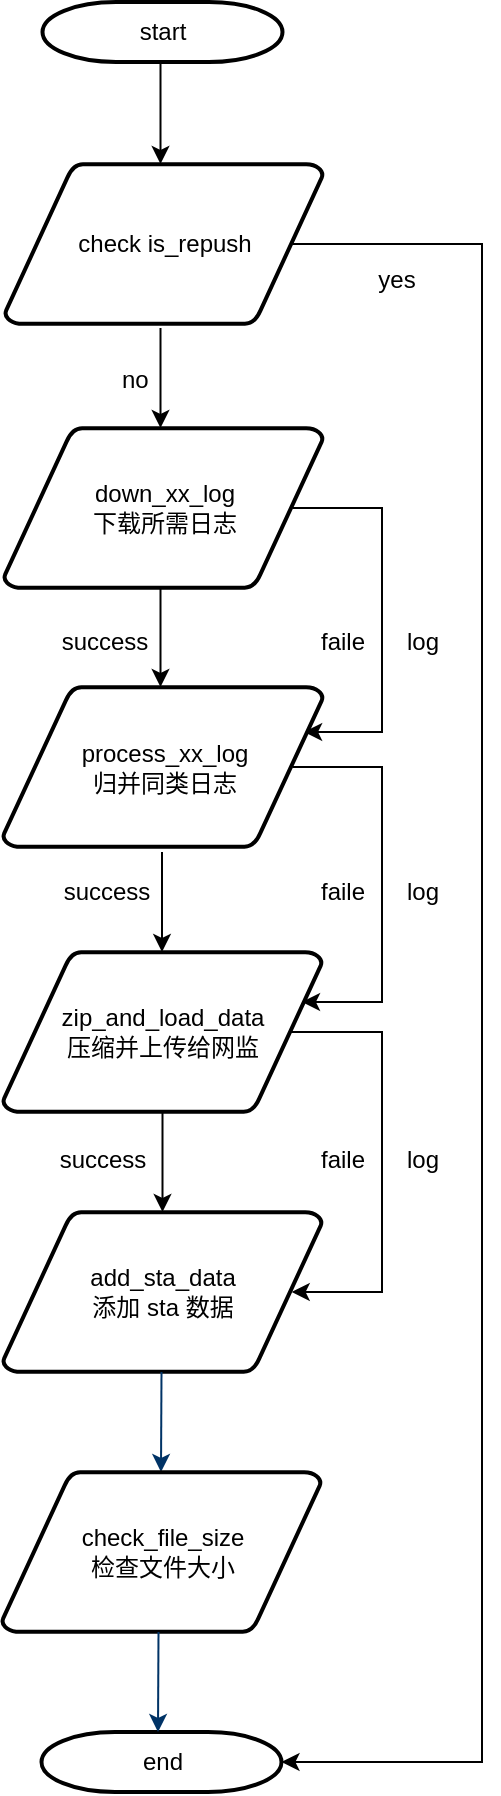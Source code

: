<mxfile version="13.6.6" type="github">
  <diagram id="6a731a19-8d31-9384-78a2-239565b7b9f0" name="Page-1">
    <mxGraphModel dx="1422" dy="794" grid="1" gridSize="10" guides="1" tooltips="1" connect="1" arrows="1" fold="1" page="1" pageScale="1" pageWidth="1169" pageHeight="827" background="#ffffff" math="0" shadow="0">
      <root>
        <mxCell id="0" />
        <mxCell id="1" parent="0" />
        <mxCell id="2" value="start" style="shape=mxgraph.flowchart.terminator;strokeWidth=2;gradientColor=none;gradientDirection=north;fontStyle=0;html=1;" parent="1" vertex="1">
          <mxGeometry x="260.25" y="95" width="120" height="30" as="geometry" />
        </mxCell>
        <mxCell id="g57g3PAnQJYOMXpyq4fn-56" value="" style="edgeStyle=orthogonalEdgeStyle;rounded=0;orthogonalLoop=1;jettySize=auto;html=1;exitX=0.905;exitY=0.5;exitDx=0;exitDy=0;exitPerimeter=0;entryX=1;entryY=0.5;entryDx=0;entryDy=0;entryPerimeter=0;" edge="1" parent="1" source="3" target="40">
          <mxGeometry relative="1" as="geometry">
            <mxPoint x="520" y="640" as="targetPoint" />
            <Array as="points">
              <mxPoint x="480" y="216" />
              <mxPoint x="480" y="975" />
            </Array>
          </mxGeometry>
        </mxCell>
        <mxCell id="3" value="check is_repush" style="shape=mxgraph.flowchart.data;strokeWidth=2;gradientColor=none;gradientDirection=north;fontStyle=0;html=1;" parent="1" vertex="1">
          <mxGeometry x="241.5" y="176" width="159" height="80" as="geometry" />
        </mxCell>
        <mxCell id="g57g3PAnQJYOMXpyq4fn-61" value="" style="edgeStyle=orthogonalEdgeStyle;rounded=0;orthogonalLoop=1;jettySize=auto;html=1;exitX=0.905;exitY=0.5;exitDx=0;exitDy=0;exitPerimeter=0;entryX=0.941;entryY=0.281;entryDx=0;entryDy=0;entryPerimeter=0;" edge="1" parent="1" source="5" target="g57g3PAnQJYOMXpyq4fn-64">
          <mxGeometry relative="1" as="geometry">
            <mxPoint x="390" y="450" as="targetPoint" />
            <Array as="points">
              <mxPoint x="430" y="348" />
              <mxPoint x="430" y="460" />
            </Array>
          </mxGeometry>
        </mxCell>
        <mxCell id="5" value="down_xx_log&lt;br&gt;下载所需日志" style="shape=mxgraph.flowchart.data;strokeWidth=2;gradientColor=none;gradientDirection=north;fontStyle=0;html=1;" parent="1" vertex="1">
          <mxGeometry x="241" y="308" width="159.5" height="80" as="geometry" />
        </mxCell>
        <mxCell id="11" value="no" style="text;fontStyle=0;html=1;strokeColor=none;gradientColor=none;fillColor=none;strokeWidth=2;" parent="1" vertex="1">
          <mxGeometry x="298" y="270" width="20" height="26" as="geometry" />
        </mxCell>
        <mxCell id="14" value="success" style="text;fontStyle=0;html=1;strokeColor=none;gradientColor=none;fillColor=none;strokeWidth=2;align=center;" parent="1" vertex="1">
          <mxGeometry x="271" y="401" width="40" height="26" as="geometry" />
        </mxCell>
        <mxCell id="40" value="end" style="shape=mxgraph.flowchart.terminator;strokeWidth=2;gradientColor=none;gradientDirection=north;fontStyle=0;html=1;" parent="1" vertex="1">
          <mxGeometry x="259.75" y="960" width="120" height="30" as="geometry" />
        </mxCell>
        <mxCell id="g57g3PAnQJYOMXpyq4fn-58" value="yes" style="text;fontStyle=0;html=1;strokeColor=none;gradientColor=none;fillColor=none;strokeWidth=2;align=center;" vertex="1" parent="1">
          <mxGeometry x="417" y="220" width="40" height="26" as="geometry" />
        </mxCell>
        <mxCell id="g57g3PAnQJYOMXpyq4fn-62" value="faile" style="text;fontStyle=0;html=1;strokeColor=none;gradientColor=none;fillColor=none;strokeWidth=2;align=center;" vertex="1" parent="1">
          <mxGeometry x="390" y="401" width="40" height="26" as="geometry" />
        </mxCell>
        <mxCell id="g57g3PAnQJYOMXpyq4fn-63" value="log" style="text;fontStyle=0;html=1;strokeColor=none;gradientColor=none;fillColor=none;strokeWidth=2;align=center;" vertex="1" parent="1">
          <mxGeometry x="430" y="401" width="40" height="26" as="geometry" />
        </mxCell>
        <mxCell id="g57g3PAnQJYOMXpyq4fn-64" value="process_xx_log&lt;br&gt;归并同类日志" style="shape=mxgraph.flowchart.data;strokeWidth=2;gradientColor=none;gradientDirection=north;fontStyle=0;html=1;" vertex="1" parent="1">
          <mxGeometry x="240.5" y="437.5" width="160" height="80" as="geometry" />
        </mxCell>
        <mxCell id="g57g3PAnQJYOMXpyq4fn-75" value="" style="edgeStyle=orthogonalEdgeStyle;rounded=0;orthogonalLoop=1;jettySize=auto;html=1;" edge="1" parent="1" source="g57g3PAnQJYOMXpyq4fn-65" target="g57g3PAnQJYOMXpyq4fn-71">
          <mxGeometry relative="1" as="geometry" />
        </mxCell>
        <mxCell id="g57g3PAnQJYOMXpyq4fn-65" value="zip_and_load_data&lt;br&gt;压缩并上传给网监" style="shape=mxgraph.flowchart.data;strokeWidth=2;gradientColor=none;gradientDirection=north;fontStyle=0;html=1;" vertex="1" parent="1">
          <mxGeometry x="240.5" y="570" width="159.5" height="80" as="geometry" />
        </mxCell>
        <mxCell id="g57g3PAnQJYOMXpyq4fn-66" value="" style="edgeStyle=orthogonalEdgeStyle;rounded=0;orthogonalLoop=1;jettySize=auto;html=1;exitX=0.905;exitY=0.5;exitDx=0;exitDy=0;exitPerimeter=0;" edge="1" parent="1" source="g57g3PAnQJYOMXpyq4fn-64">
          <mxGeometry relative="1" as="geometry">
            <mxPoint x="384.498" y="489.5" as="sourcePoint" />
            <mxPoint x="390" y="595" as="targetPoint" />
            <Array as="points">
              <mxPoint x="430" y="478" />
              <mxPoint x="430" y="595" />
            </Array>
          </mxGeometry>
        </mxCell>
        <mxCell id="g57g3PAnQJYOMXpyq4fn-67" value="success" style="text;fontStyle=0;html=1;strokeColor=none;gradientColor=none;fillColor=none;strokeWidth=2;align=center;" vertex="1" parent="1">
          <mxGeometry x="272" y="526" width="40" height="26" as="geometry" />
        </mxCell>
        <mxCell id="g57g3PAnQJYOMXpyq4fn-68" value="faile" style="text;fontStyle=0;html=1;strokeColor=none;gradientColor=none;fillColor=none;strokeWidth=2;align=center;" vertex="1" parent="1">
          <mxGeometry x="390" y="526" width="40" height="26" as="geometry" />
        </mxCell>
        <mxCell id="g57g3PAnQJYOMXpyq4fn-69" value="" style="edgeStyle=orthogonalEdgeStyle;rounded=0;orthogonalLoop=1;jettySize=auto;html=1;entryX=0.905;entryY=0.5;entryDx=0;entryDy=0;entryPerimeter=0;" edge="1" parent="1" target="g57g3PAnQJYOMXpyq4fn-71">
          <mxGeometry relative="1" as="geometry">
            <mxPoint x="384" y="610" as="sourcePoint" />
            <mxPoint x="430" y="720" as="targetPoint" />
            <Array as="points">
              <mxPoint x="430" y="610" />
              <mxPoint x="430" y="740" />
            </Array>
          </mxGeometry>
        </mxCell>
        <mxCell id="g57g3PAnQJYOMXpyq4fn-70" value="faile" style="text;fontStyle=0;html=1;strokeColor=none;gradientColor=none;fillColor=none;strokeWidth=2;align=center;" vertex="1" parent="1">
          <mxGeometry x="390" y="660" width="40" height="26" as="geometry" />
        </mxCell>
        <mxCell id="g57g3PAnQJYOMXpyq4fn-71" value="add_sta_data&lt;br&gt;添加 sta 数据" style="shape=mxgraph.flowchart.data;strokeWidth=2;gradientColor=none;gradientDirection=north;fontStyle=0;html=1;" vertex="1" parent="1">
          <mxGeometry x="240.5" y="700" width="159.5" height="80" as="geometry" />
        </mxCell>
        <mxCell id="g57g3PAnQJYOMXpyq4fn-74" value="success" style="text;fontStyle=0;html=1;strokeColor=none;gradientColor=none;fillColor=none;strokeWidth=2;align=center;" vertex="1" parent="1">
          <mxGeometry x="270" y="660" width="40" height="26" as="geometry" />
        </mxCell>
        <mxCell id="g57g3PAnQJYOMXpyq4fn-77" value="log" style="text;fontStyle=0;html=1;strokeColor=none;gradientColor=none;fillColor=none;strokeWidth=2;align=center;" vertex="1" parent="1">
          <mxGeometry x="430" y="660" width="40" height="26" as="geometry" />
        </mxCell>
        <mxCell id="g57g3PAnQJYOMXpyq4fn-78" value="log" style="text;fontStyle=0;html=1;strokeColor=none;gradientColor=none;fillColor=none;strokeWidth=2;align=center;" vertex="1" parent="1">
          <mxGeometry x="430" y="526" width="40" height="26" as="geometry" />
        </mxCell>
        <mxCell id="g57g3PAnQJYOMXpyq4fn-79" value="" style="edgeStyle=elbowEdgeStyle;elbow=vertical;fontStyle=1;strokeColor=#003366;strokeWidth=1;html=1;" edge="1" parent="1">
          <mxGeometry x="-0.5" y="-1065" width="100" height="100" as="geometry">
            <mxPoint x="319.75" y="780" as="sourcePoint" />
            <mxPoint x="319.5" y="830" as="targetPoint" />
            <Array as="points">
              <mxPoint x="320" y="780" />
            </Array>
          </mxGeometry>
        </mxCell>
        <mxCell id="g57g3PAnQJYOMXpyq4fn-80" value="check_file_size&lt;br&gt;检查文件大小" style="shape=mxgraph.flowchart.data;strokeWidth=2;gradientColor=none;gradientDirection=north;fontStyle=0;html=1;" vertex="1" parent="1">
          <mxGeometry x="240" y="830" width="159.5" height="80" as="geometry" />
        </mxCell>
        <mxCell id="g57g3PAnQJYOMXpyq4fn-84" value="" style="edgeStyle=orthogonalEdgeStyle;rounded=0;orthogonalLoop=1;jettySize=auto;html=1;" edge="1" parent="1">
          <mxGeometry relative="1" as="geometry">
            <mxPoint x="320" y="520" as="sourcePoint" />
            <mxPoint x="320" y="570" as="targetPoint" />
          </mxGeometry>
        </mxCell>
        <mxCell id="g57g3PAnQJYOMXpyq4fn-85" value="" style="edgeStyle=orthogonalEdgeStyle;rounded=0;orthogonalLoop=1;jettySize=auto;html=1;" edge="1" parent="1">
          <mxGeometry relative="1" as="geometry">
            <mxPoint x="319.25" y="387.5" as="sourcePoint" />
            <mxPoint x="319.25" y="437.5" as="targetPoint" />
          </mxGeometry>
        </mxCell>
        <mxCell id="g57g3PAnQJYOMXpyq4fn-88" value="" style="edgeStyle=orthogonalEdgeStyle;rounded=0;orthogonalLoop=1;jettySize=auto;html=1;" edge="1" parent="1">
          <mxGeometry relative="1" as="geometry">
            <mxPoint x="319.25" y="258" as="sourcePoint" />
            <mxPoint x="319.25" y="308" as="targetPoint" />
          </mxGeometry>
        </mxCell>
        <mxCell id="g57g3PAnQJYOMXpyq4fn-89" style="edgeStyle=orthogonalEdgeStyle;rounded=0;orthogonalLoop=1;jettySize=auto;html=1;exitX=0.5;exitY=1;exitDx=0;exitDy=0;" edge="1" parent="1" source="g57g3PAnQJYOMXpyq4fn-58" target="g57g3PAnQJYOMXpyq4fn-58">
          <mxGeometry relative="1" as="geometry" />
        </mxCell>
        <mxCell id="g57g3PAnQJYOMXpyq4fn-91" value="" style="edgeStyle=orthogonalEdgeStyle;rounded=0;orthogonalLoop=1;jettySize=auto;html=1;" edge="1" parent="1">
          <mxGeometry relative="1" as="geometry">
            <mxPoint x="319.25" y="126" as="sourcePoint" />
            <mxPoint x="319.25" y="176" as="targetPoint" />
          </mxGeometry>
        </mxCell>
        <mxCell id="g57g3PAnQJYOMXpyq4fn-92" value="" style="edgeStyle=elbowEdgeStyle;elbow=vertical;fontStyle=1;strokeColor=#003366;strokeWidth=1;html=1;" edge="1" parent="1">
          <mxGeometry x="-2" y="-935" width="100" height="100" as="geometry">
            <mxPoint x="318.25" y="910" as="sourcePoint" />
            <mxPoint x="318" y="960" as="targetPoint" />
            <Array as="points">
              <mxPoint x="318.5" y="910" />
            </Array>
          </mxGeometry>
        </mxCell>
      </root>
    </mxGraphModel>
  </diagram>
</mxfile>
